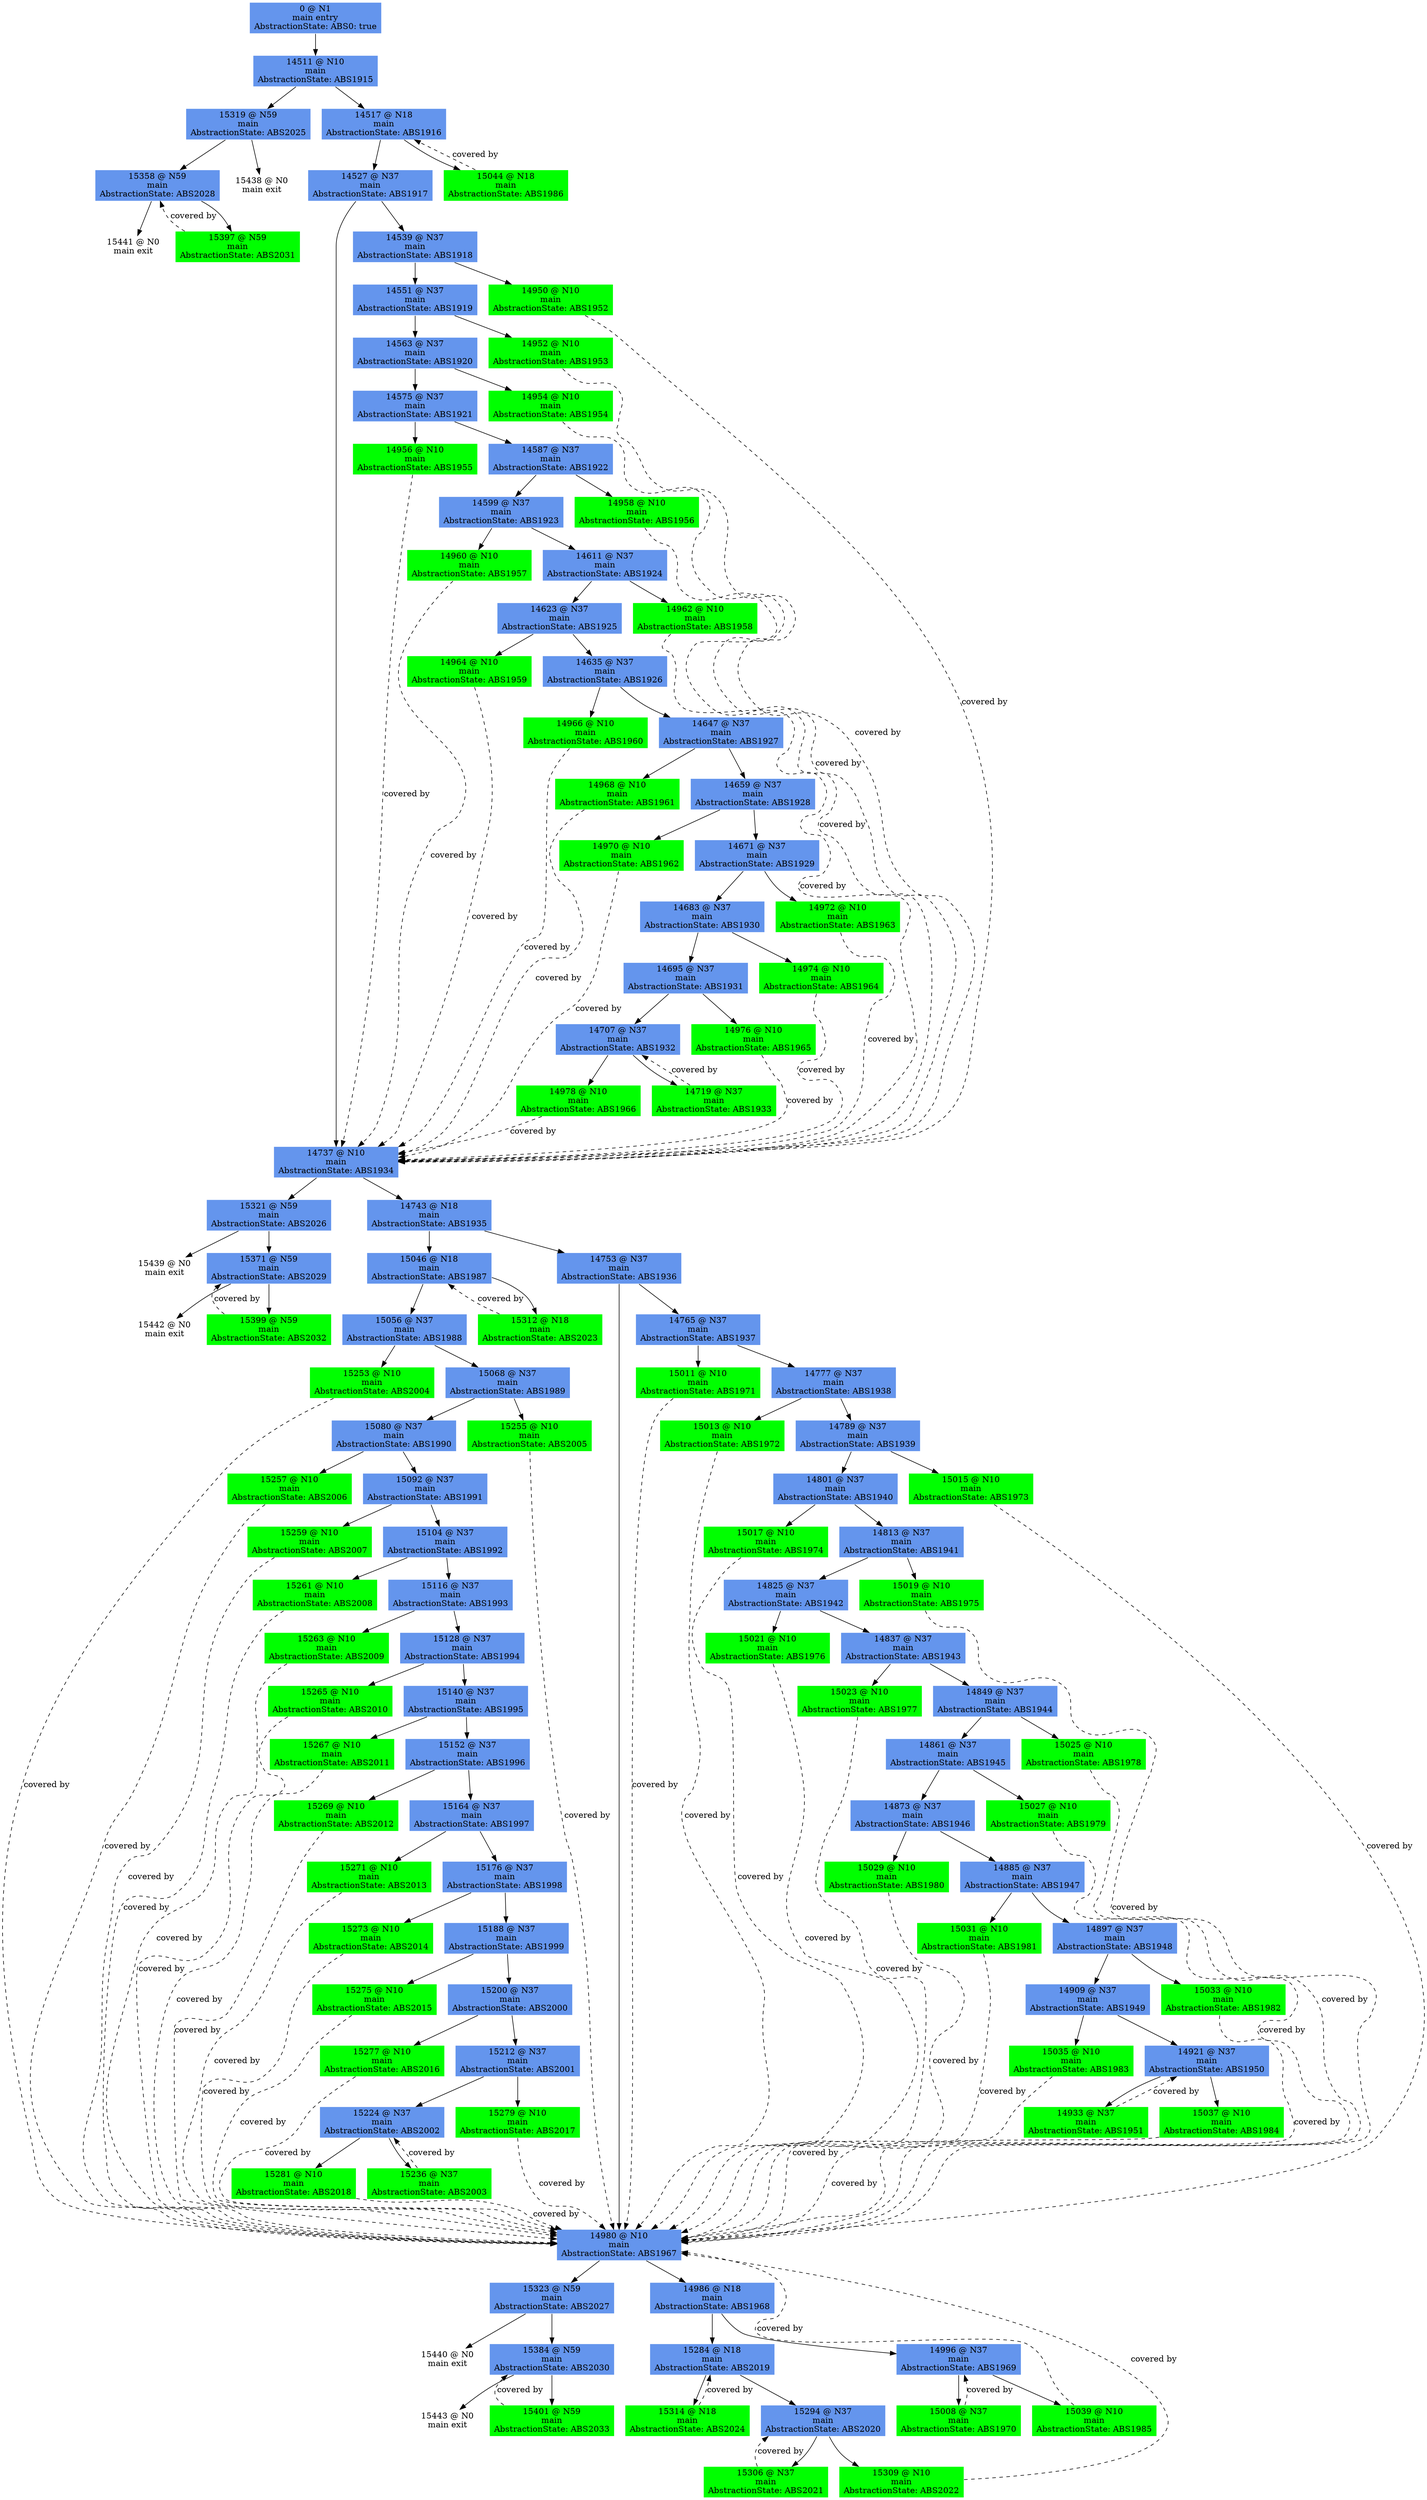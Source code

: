 digraph ARG {
node [style="filled" shape="box" color="white"]
0 [fillcolor="cornflowerblue" label="0 @ N1\nmain entry\nAbstractionState: ABS0: true\n" id="0"]
14511 [fillcolor="cornflowerblue" label="14511 @ N10\nmain\nAbstractionState: ABS1915\n" id="14511"]
15319 [fillcolor="cornflowerblue" label="15319 @ N59\nmain\nAbstractionState: ABS2025\n" id="15319"]
15438 [label="15438 @ N0\nmain exit\n" id="15438"]
15358 [fillcolor="cornflowerblue" label="15358 @ N59\nmain\nAbstractionState: ABS2028\n" id="15358"]
15397 [fillcolor="green" label="15397 @ N59\nmain\nAbstractionState: ABS2031\n" id="15397"]
15441 [label="15441 @ N0\nmain exit\n" id="15441"]
14517 [fillcolor="cornflowerblue" label="14517 @ N18\nmain\nAbstractionState: ABS1916\n" id="14517"]
14527 [fillcolor="cornflowerblue" label="14527 @ N37\nmain\nAbstractionState: ABS1917\n" id="14527"]
14539 [fillcolor="cornflowerblue" label="14539 @ N37\nmain\nAbstractionState: ABS1918\n" id="14539"]
14950 [fillcolor="green" label="14950 @ N10\nmain\nAbstractionState: ABS1952\n" id="14950"]
14551 [fillcolor="cornflowerblue" label="14551 @ N37\nmain\nAbstractionState: ABS1919\n" id="14551"]
14952 [fillcolor="green" label="14952 @ N10\nmain\nAbstractionState: ABS1953\n" id="14952"]
14563 [fillcolor="cornflowerblue" label="14563 @ N37\nmain\nAbstractionState: ABS1920\n" id="14563"]
14954 [fillcolor="green" label="14954 @ N10\nmain\nAbstractionState: ABS1954\n" id="14954"]
14575 [fillcolor="cornflowerblue" label="14575 @ N37\nmain\nAbstractionState: ABS1921\n" id="14575"]
14587 [fillcolor="cornflowerblue" label="14587 @ N37\nmain\nAbstractionState: ABS1922\n" id="14587"]
14599 [fillcolor="cornflowerblue" label="14599 @ N37\nmain\nAbstractionState: ABS1923\n" id="14599"]
14611 [fillcolor="cornflowerblue" label="14611 @ N37\nmain\nAbstractionState: ABS1924\n" id="14611"]
14623 [fillcolor="cornflowerblue" label="14623 @ N37\nmain\nAbstractionState: ABS1925\n" id="14623"]
14635 [fillcolor="cornflowerblue" label="14635 @ N37\nmain\nAbstractionState: ABS1926\n" id="14635"]
14966 [fillcolor="green" label="14966 @ N10\nmain\nAbstractionState: ABS1960\n" id="14966"]
14647 [fillcolor="cornflowerblue" label="14647 @ N37\nmain\nAbstractionState: ABS1927\n" id="14647"]
14659 [fillcolor="cornflowerblue" label="14659 @ N37\nmain\nAbstractionState: ABS1928\n" id="14659"]
14970 [fillcolor="green" label="14970 @ N10\nmain\nAbstractionState: ABS1962\n" id="14970"]
14671 [fillcolor="cornflowerblue" label="14671 @ N37\nmain\nAbstractionState: ABS1929\n" id="14671"]
14972 [fillcolor="green" label="14972 @ N10\nmain\nAbstractionState: ABS1963\n" id="14972"]
14683 [fillcolor="cornflowerblue" label="14683 @ N37\nmain\nAbstractionState: ABS1930\n" id="14683"]
14974 [fillcolor="green" label="14974 @ N10\nmain\nAbstractionState: ABS1964\n" id="14974"]
14695 [fillcolor="cornflowerblue" label="14695 @ N37\nmain\nAbstractionState: ABS1931\n" id="14695"]
14976 [fillcolor="green" label="14976 @ N10\nmain\nAbstractionState: ABS1965\n" id="14976"]
14707 [fillcolor="cornflowerblue" label="14707 @ N37\nmain\nAbstractionState: ABS1932\n" id="14707"]
14978 [fillcolor="green" label="14978 @ N10\nmain\nAbstractionState: ABS1966\n" id="14978"]
14719 [fillcolor="green" label="14719 @ N37\nmain\nAbstractionState: ABS1933\n" id="14719"]
14968 [fillcolor="green" label="14968 @ N10\nmain\nAbstractionState: ABS1961\n" id="14968"]
14964 [fillcolor="green" label="14964 @ N10\nmain\nAbstractionState: ABS1959\n" id="14964"]
14962 [fillcolor="green" label="14962 @ N10\nmain\nAbstractionState: ABS1958\n" id="14962"]
14960 [fillcolor="green" label="14960 @ N10\nmain\nAbstractionState: ABS1957\n" id="14960"]
14958 [fillcolor="green" label="14958 @ N10\nmain\nAbstractionState: ABS1956\n" id="14958"]
14956 [fillcolor="green" label="14956 @ N10\nmain\nAbstractionState: ABS1955\n" id="14956"]
14737 [fillcolor="cornflowerblue" label="14737 @ N10\nmain\nAbstractionState: ABS1934\n" id="14737"]
15321 [fillcolor="cornflowerblue" label="15321 @ N59\nmain\nAbstractionState: ABS2026\n" id="15321"]
15439 [label="15439 @ N0\nmain exit\n" id="15439"]
15371 [fillcolor="cornflowerblue" label="15371 @ N59\nmain\nAbstractionState: ABS2029\n" id="15371"]
15442 [label="15442 @ N0\nmain exit\n" id="15442"]
15399 [fillcolor="green" label="15399 @ N59\nmain\nAbstractionState: ABS2032\n" id="15399"]
14743 [fillcolor="cornflowerblue" label="14743 @ N18\nmain\nAbstractionState: ABS1935\n" id="14743"]
15046 [fillcolor="cornflowerblue" label="15046 @ N18\nmain\nAbstractionState: ABS1987\n" id="15046"]
15056 [fillcolor="cornflowerblue" label="15056 @ N37\nmain\nAbstractionState: ABS1988\n" id="15056"]
15068 [fillcolor="cornflowerblue" label="15068 @ N37\nmain\nAbstractionState: ABS1989\n" id="15068"]
15255 [fillcolor="green" label="15255 @ N10\nmain\nAbstractionState: ABS2005\n" id="15255"]
15080 [fillcolor="cornflowerblue" label="15080 @ N37\nmain\nAbstractionState: ABS1990\n" id="15080"]
15257 [fillcolor="green" label="15257 @ N10\nmain\nAbstractionState: ABS2006\n" id="15257"]
15092 [fillcolor="cornflowerblue" label="15092 @ N37\nmain\nAbstractionState: ABS1991\n" id="15092"]
15259 [fillcolor="green" label="15259 @ N10\nmain\nAbstractionState: ABS2007\n" id="15259"]
15104 [fillcolor="cornflowerblue" label="15104 @ N37\nmain\nAbstractionState: ABS1992\n" id="15104"]
15261 [fillcolor="green" label="15261 @ N10\nmain\nAbstractionState: ABS2008\n" id="15261"]
15116 [fillcolor="cornflowerblue" label="15116 @ N37\nmain\nAbstractionState: ABS1993\n" id="15116"]
15263 [fillcolor="green" label="15263 @ N10\nmain\nAbstractionState: ABS2009\n" id="15263"]
15128 [fillcolor="cornflowerblue" label="15128 @ N37\nmain\nAbstractionState: ABS1994\n" id="15128"]
15265 [fillcolor="green" label="15265 @ N10\nmain\nAbstractionState: ABS2010\n" id="15265"]
15140 [fillcolor="cornflowerblue" label="15140 @ N37\nmain\nAbstractionState: ABS1995\n" id="15140"]
15267 [fillcolor="green" label="15267 @ N10\nmain\nAbstractionState: ABS2011\n" id="15267"]
15152 [fillcolor="cornflowerblue" label="15152 @ N37\nmain\nAbstractionState: ABS1996\n" id="15152"]
15269 [fillcolor="green" label="15269 @ N10\nmain\nAbstractionState: ABS2012\n" id="15269"]
15164 [fillcolor="cornflowerblue" label="15164 @ N37\nmain\nAbstractionState: ABS1997\n" id="15164"]
15271 [fillcolor="green" label="15271 @ N10\nmain\nAbstractionState: ABS2013\n" id="15271"]
15176 [fillcolor="cornflowerblue" label="15176 @ N37\nmain\nAbstractionState: ABS1998\n" id="15176"]
15273 [fillcolor="green" label="15273 @ N10\nmain\nAbstractionState: ABS2014\n" id="15273"]
15188 [fillcolor="cornflowerblue" label="15188 @ N37\nmain\nAbstractionState: ABS1999\n" id="15188"]
15275 [fillcolor="green" label="15275 @ N10\nmain\nAbstractionState: ABS2015\n" id="15275"]
15200 [fillcolor="cornflowerblue" label="15200 @ N37\nmain\nAbstractionState: ABS2000\n" id="15200"]
15277 [fillcolor="green" label="15277 @ N10\nmain\nAbstractionState: ABS2016\n" id="15277"]
15212 [fillcolor="cornflowerblue" label="15212 @ N37\nmain\nAbstractionState: ABS2001\n" id="15212"]
15279 [fillcolor="green" label="15279 @ N10\nmain\nAbstractionState: ABS2017\n" id="15279"]
15224 [fillcolor="cornflowerblue" label="15224 @ N37\nmain\nAbstractionState: ABS2002\n" id="15224"]
15281 [fillcolor="green" label="15281 @ N10\nmain\nAbstractionState: ABS2018\n" id="15281"]
15236 [fillcolor="green" label="15236 @ N37\nmain\nAbstractionState: ABS2003\n" id="15236"]
15253 [fillcolor="green" label="15253 @ N10\nmain\nAbstractionState: ABS2004\n" id="15253"]
15312 [fillcolor="green" label="15312 @ N18\nmain\nAbstractionState: ABS2023\n" id="15312"]
14753 [fillcolor="cornflowerblue" label="14753 @ N37\nmain\nAbstractionState: ABS1936\n" id="14753"]
14980 [fillcolor="cornflowerblue" label="14980 @ N10\nmain\nAbstractionState: ABS1967\n" id="14980"]
15323 [fillcolor="cornflowerblue" label="15323 @ N59\nmain\nAbstractionState: ABS2027\n" id="15323"]
15440 [label="15440 @ N0\nmain exit\n" id="15440"]
15384 [fillcolor="cornflowerblue" label="15384 @ N59\nmain\nAbstractionState: ABS2030\n" id="15384"]
15401 [fillcolor="green" label="15401 @ N59\nmain\nAbstractionState: ABS2033\n" id="15401"]
15443 [label="15443 @ N0\nmain exit\n" id="15443"]
14986 [fillcolor="cornflowerblue" label="14986 @ N18\nmain\nAbstractionState: ABS1968\n" id="14986"]
15284 [fillcolor="cornflowerblue" label="15284 @ N18\nmain\nAbstractionState: ABS2019\n" id="15284"]
15294 [fillcolor="cornflowerblue" label="15294 @ N37\nmain\nAbstractionState: ABS2020\n" id="15294"]
15306 [fillcolor="green" label="15306 @ N37\nmain\nAbstractionState: ABS2021\n" id="15306"]
15309 [fillcolor="green" label="15309 @ N10\nmain\nAbstractionState: ABS2022\n" id="15309"]
15314 [fillcolor="green" label="15314 @ N18\nmain\nAbstractionState: ABS2024\n" id="15314"]
14996 [fillcolor="cornflowerblue" label="14996 @ N37\nmain\nAbstractionState: ABS1969\n" id="14996"]
15039 [fillcolor="green" label="15039 @ N10\nmain\nAbstractionState: ABS1985\n" id="15039"]
15008 [fillcolor="green" label="15008 @ N37\nmain\nAbstractionState: ABS1970\n" id="15008"]
14765 [fillcolor="cornflowerblue" label="14765 @ N37\nmain\nAbstractionState: ABS1937\n" id="14765"]
14777 [fillcolor="cornflowerblue" label="14777 @ N37\nmain\nAbstractionState: ABS1938\n" id="14777"]
14789 [fillcolor="cornflowerblue" label="14789 @ N37\nmain\nAbstractionState: ABS1939\n" id="14789"]
15015 [fillcolor="green" label="15015 @ N10\nmain\nAbstractionState: ABS1973\n" id="15015"]
14801 [fillcolor="cornflowerblue" label="14801 @ N37\nmain\nAbstractionState: ABS1940\n" id="14801"]
15017 [fillcolor="green" label="15017 @ N10\nmain\nAbstractionState: ABS1974\n" id="15017"]
14813 [fillcolor="cornflowerblue" label="14813 @ N37\nmain\nAbstractionState: ABS1941\n" id="14813"]
14825 [fillcolor="cornflowerblue" label="14825 @ N37\nmain\nAbstractionState: ABS1942\n" id="14825"]
15021 [fillcolor="green" label="15021 @ N10\nmain\nAbstractionState: ABS1976\n" id="15021"]
14837 [fillcolor="cornflowerblue" label="14837 @ N37\nmain\nAbstractionState: ABS1943\n" id="14837"]
15023 [fillcolor="green" label="15023 @ N10\nmain\nAbstractionState: ABS1977\n" id="15023"]
14849 [fillcolor="cornflowerblue" label="14849 @ N37\nmain\nAbstractionState: ABS1944\n" id="14849"]
14861 [fillcolor="cornflowerblue" label="14861 @ N37\nmain\nAbstractionState: ABS1945\n" id="14861"]
14873 [fillcolor="cornflowerblue" label="14873 @ N37\nmain\nAbstractionState: ABS1946\n" id="14873"]
15029 [fillcolor="green" label="15029 @ N10\nmain\nAbstractionState: ABS1980\n" id="15029"]
14885 [fillcolor="cornflowerblue" label="14885 @ N37\nmain\nAbstractionState: ABS1947\n" id="14885"]
15031 [fillcolor="green" label="15031 @ N10\nmain\nAbstractionState: ABS1981\n" id="15031"]
14897 [fillcolor="cornflowerblue" label="14897 @ N37\nmain\nAbstractionState: ABS1948\n" id="14897"]
14909 [fillcolor="cornflowerblue" label="14909 @ N37\nmain\nAbstractionState: ABS1949\n" id="14909"]
15035 [fillcolor="green" label="15035 @ N10\nmain\nAbstractionState: ABS1983\n" id="15035"]
14921 [fillcolor="cornflowerblue" label="14921 @ N37\nmain\nAbstractionState: ABS1950\n" id="14921"]
15037 [fillcolor="green" label="15037 @ N10\nmain\nAbstractionState: ABS1984\n" id="15037"]
14933 [fillcolor="green" label="14933 @ N37\nmain\nAbstractionState: ABS1951\n" id="14933"]
15033 [fillcolor="green" label="15033 @ N10\nmain\nAbstractionState: ABS1982\n" id="15033"]
15027 [fillcolor="green" label="15027 @ N10\nmain\nAbstractionState: ABS1979\n" id="15027"]
15025 [fillcolor="green" label="15025 @ N10\nmain\nAbstractionState: ABS1978\n" id="15025"]
15019 [fillcolor="green" label="15019 @ N10\nmain\nAbstractionState: ABS1975\n" id="15019"]
15013 [fillcolor="green" label="15013 @ N10\nmain\nAbstractionState: ABS1972\n" id="15013"]
15011 [fillcolor="green" label="15011 @ N10\nmain\nAbstractionState: ABS1971\n" id="15011"]
15044 [fillcolor="green" label="15044 @ N18\nmain\nAbstractionState: ABS1986\n" id="15044"]
0 -> 14511 []
14511 -> 14517 []
14511 -> 15319 []
15319 -> 15358 []
15319 -> 15438 []
15397 -> 15358 [style="dashed" weight="0" label="covered by"]
15358 -> 15441 []
15358 -> 15397 []
15044 -> 14517 [style="dashed" weight="0" label="covered by"]
14517 -> 15044 []
14517 -> 14527 []
14527 -> 14737 []
14527 -> 14539 []
14539 -> 14551 []
14539 -> 14950 []
14551 -> 14563 []
14551 -> 14952 []
14563 -> 14575 []
14563 -> 14954 []
14575 -> 14956 []
14575 -> 14587 []
14587 -> 14958 []
14587 -> 14599 []
14599 -> 14960 []
14599 -> 14611 []
14611 -> 14962 []
14611 -> 14623 []
14623 -> 14964 []
14623 -> 14635 []
14635 -> 14647 []
14635 -> 14966 []
14647 -> 14968 []
14647 -> 14659 []
14659 -> 14671 []
14659 -> 14970 []
14671 -> 14683 []
14671 -> 14972 []
14683 -> 14695 []
14683 -> 14974 []
14695 -> 14707 []
14695 -> 14976 []
14719 -> 14707 [style="dashed" weight="0" label="covered by"]
14707 -> 14719 []
14707 -> 14978 []
14950 -> 14737 [style="dashed" weight="0" label="covered by"]
14952 -> 14737 [style="dashed" weight="0" label="covered by"]
14954 -> 14737 [style="dashed" weight="0" label="covered by"]
14956 -> 14737 [style="dashed" weight="0" label="covered by"]
14958 -> 14737 [style="dashed" weight="0" label="covered by"]
14960 -> 14737 [style="dashed" weight="0" label="covered by"]
14962 -> 14737 [style="dashed" weight="0" label="covered by"]
14964 -> 14737 [style="dashed" weight="0" label="covered by"]
14966 -> 14737 [style="dashed" weight="0" label="covered by"]
14968 -> 14737 [style="dashed" weight="0" label="covered by"]
14970 -> 14737 [style="dashed" weight="0" label="covered by"]
14972 -> 14737 [style="dashed" weight="0" label="covered by"]
14974 -> 14737 [style="dashed" weight="0" label="covered by"]
14976 -> 14737 [style="dashed" weight="0" label="covered by"]
14978 -> 14737 [style="dashed" weight="0" label="covered by"]
14737 -> 14743 []
14737 -> 15321 []
15321 -> 15371 []
15321 -> 15439 []
15399 -> 15371 [style="dashed" weight="0" label="covered by"]
15371 -> 15399 []
15371 -> 15442 []
14743 -> 14753 []
14743 -> 15046 []
15312 -> 15046 [style="dashed" weight="0" label="covered by"]
15046 -> 15312 []
15046 -> 15056 []
15056 -> 15253 []
15056 -> 15068 []
15068 -> 15080 []
15068 -> 15255 []
15080 -> 15092 []
15080 -> 15257 []
15092 -> 15104 []
15092 -> 15259 []
15104 -> 15116 []
15104 -> 15261 []
15116 -> 15128 []
15116 -> 15263 []
15128 -> 15140 []
15128 -> 15265 []
15140 -> 15152 []
15140 -> 15267 []
15152 -> 15164 []
15152 -> 15269 []
15164 -> 15176 []
15164 -> 15271 []
15176 -> 15188 []
15176 -> 15273 []
15188 -> 15200 []
15188 -> 15275 []
15200 -> 15212 []
15200 -> 15277 []
15212 -> 15224 []
15212 -> 15279 []
15236 -> 15224 [style="dashed" weight="0" label="covered by"]
15224 -> 15236 []
15224 -> 15281 []
14753 -> 14765 []
14753 -> 14980 []
15011 -> 14980 [style="dashed" weight="0" label="covered by"]
15013 -> 14980 [style="dashed" weight="0" label="covered by"]
15015 -> 14980 [style="dashed" weight="0" label="covered by"]
15017 -> 14980 [style="dashed" weight="0" label="covered by"]
15019 -> 14980 [style="dashed" weight="0" label="covered by"]
15021 -> 14980 [style="dashed" weight="0" label="covered by"]
15023 -> 14980 [style="dashed" weight="0" label="covered by"]
15025 -> 14980 [style="dashed" weight="0" label="covered by"]
15027 -> 14980 [style="dashed" weight="0" label="covered by"]
15029 -> 14980 [style="dashed" weight="0" label="covered by"]
15031 -> 14980 [style="dashed" weight="0" label="covered by"]
15033 -> 14980 [style="dashed" weight="0" label="covered by"]
15035 -> 14980 [style="dashed" weight="0" label="covered by"]
15037 -> 14980 [style="dashed" weight="0" label="covered by"]
15039 -> 14980 [style="dashed" weight="0" label="covered by"]
15253 -> 14980 [style="dashed" weight="0" label="covered by"]
15255 -> 14980 [style="dashed" weight="0" label="covered by"]
15257 -> 14980 [style="dashed" weight="0" label="covered by"]
15259 -> 14980 [style="dashed" weight="0" label="covered by"]
15261 -> 14980 [style="dashed" weight="0" label="covered by"]
15263 -> 14980 [style="dashed" weight="0" label="covered by"]
15265 -> 14980 [style="dashed" weight="0" label="covered by"]
15267 -> 14980 [style="dashed" weight="0" label="covered by"]
15269 -> 14980 [style="dashed" weight="0" label="covered by"]
15271 -> 14980 [style="dashed" weight="0" label="covered by"]
15273 -> 14980 [style="dashed" weight="0" label="covered by"]
15275 -> 14980 [style="dashed" weight="0" label="covered by"]
15277 -> 14980 [style="dashed" weight="0" label="covered by"]
15279 -> 14980 [style="dashed" weight="0" label="covered by"]
15281 -> 14980 [style="dashed" weight="0" label="covered by"]
15309 -> 14980 [style="dashed" weight="0" label="covered by"]
14980 -> 14986 []
14980 -> 15323 []
15323 -> 15384 []
15323 -> 15440 []
15401 -> 15384 [style="dashed" weight="0" label="covered by"]
15384 -> 15443 []
15384 -> 15401 []
14986 -> 14996 []
14986 -> 15284 []
15314 -> 15284 [style="dashed" weight="0" label="covered by"]
15284 -> 15314 []
15284 -> 15294 []
15306 -> 15294 [style="dashed" weight="0" label="covered by"]
15294 -> 15309 []
15294 -> 15306 []
15008 -> 14996 [style="dashed" weight="0" label="covered by"]
14996 -> 15008 []
14996 -> 15039 []
14765 -> 15011 []
14765 -> 14777 []
14777 -> 15013 []
14777 -> 14789 []
14789 -> 14801 []
14789 -> 15015 []
14801 -> 14813 []
14801 -> 15017 []
14813 -> 15019 []
14813 -> 14825 []
14825 -> 14837 []
14825 -> 15021 []
14837 -> 14849 []
14837 -> 15023 []
14849 -> 15025 []
14849 -> 14861 []
14861 -> 15027 []
14861 -> 14873 []
14873 -> 14885 []
14873 -> 15029 []
14885 -> 14897 []
14885 -> 15031 []
14897 -> 15033 []
14897 -> 14909 []
14909 -> 14921 []
14909 -> 15035 []
14933 -> 14921 [style="dashed" weight="0" label="covered by"]
14921 -> 14933 []
14921 -> 15037 []
}
